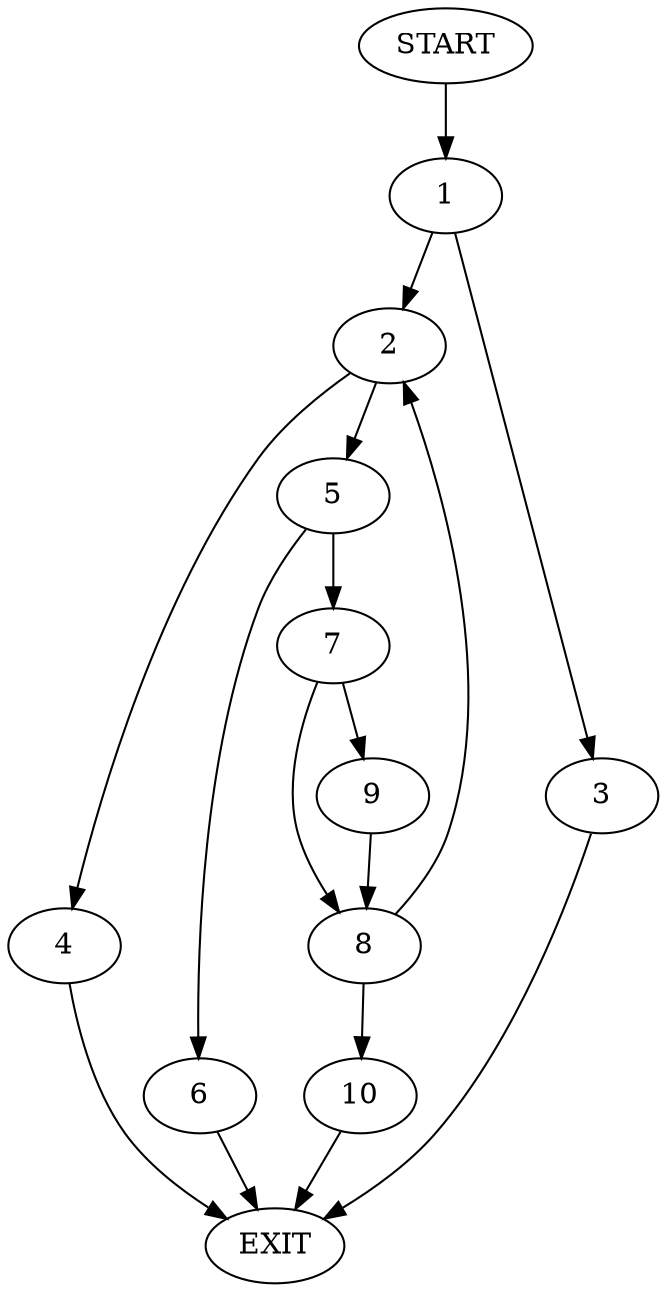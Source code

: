 digraph {
0 [label="START"]
11 [label="EXIT"]
0 -> 1
1 -> 2
1 -> 3
2 -> 4
2 -> 5
3 -> 11
4 -> 11
5 -> 6
5 -> 7
6 -> 11
7 -> 8
7 -> 9
9 -> 8
8 -> 10
8 -> 2
10 -> 11
}
